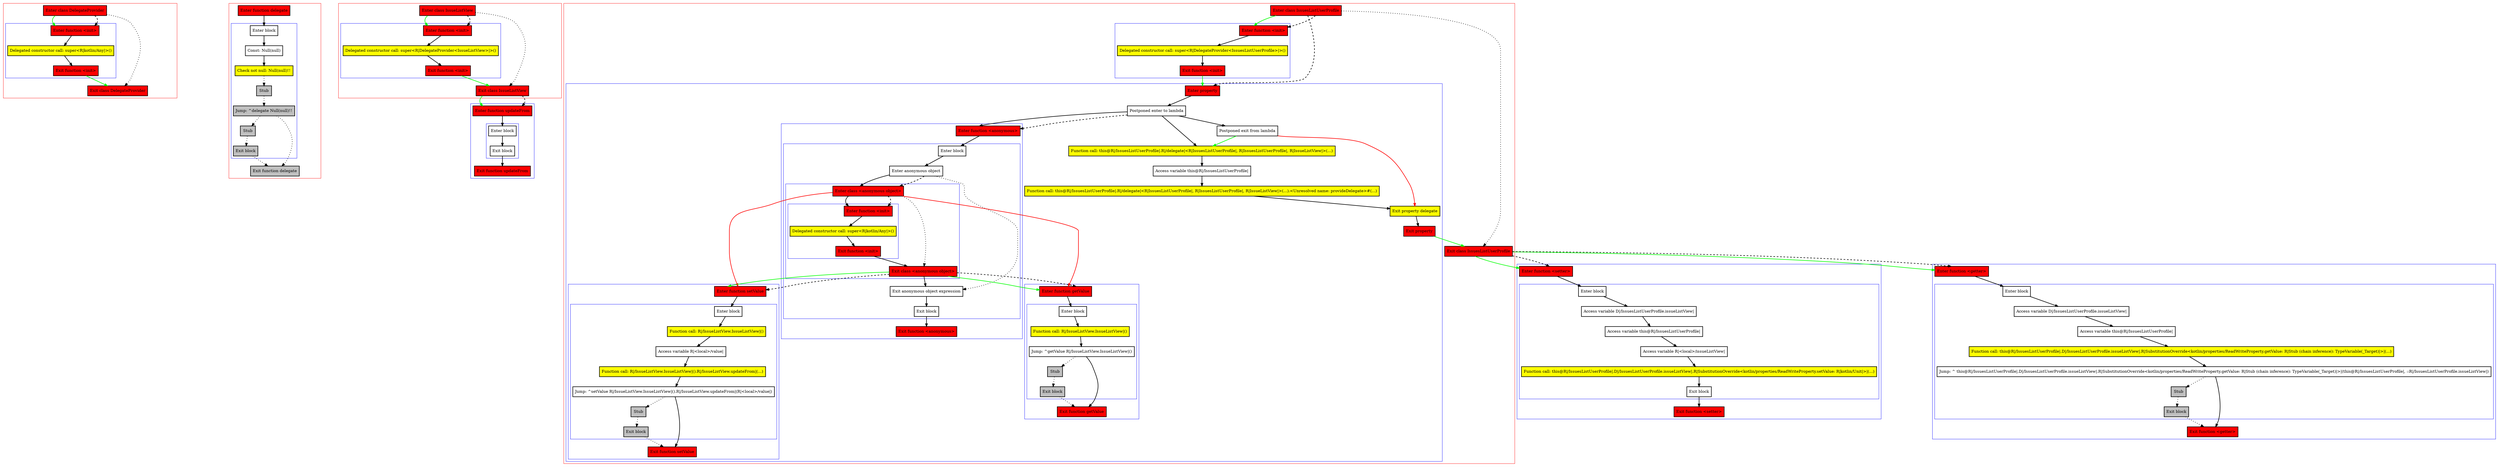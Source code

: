 digraph delegateWithAnonymousObject_kt {
    graph [nodesep=3]
    node [shape=box penwidth=2]
    edge [penwidth=2]

    subgraph cluster_0 {
        color=red
        0 [label="Enter class DelegateProvider" style="filled" fillcolor=red];
        subgraph cluster_1 {
            color=blue
            1 [label="Enter function <init>" style="filled" fillcolor=red];
            2 [label="Delegated constructor call: super<R|kotlin/Any|>()" style="filled" fillcolor=yellow];
            3 [label="Exit function <init>" style="filled" fillcolor=red];
        }
        4 [label="Exit class DelegateProvider" style="filled" fillcolor=red];
    }
    0 -> {1} [color=green];
    0 -> {4} [style=dotted];
    0 -> {1} [style=dashed];
    1 -> {2};
    2 -> {3};
    3 -> {4} [color=green];

    subgraph cluster_2 {
        color=red
        5 [label="Enter function delegate" style="filled" fillcolor=red];
        subgraph cluster_3 {
            color=blue
            6 [label="Enter block"];
            7 [label="Const: Null(null)"];
            8 [label="Check not null: Null(null)!!" style="filled" fillcolor=yellow];
            9 [label="Stub" style="filled" fillcolor=gray];
            10 [label="Jump: ^delegate Null(null)!!" style="filled" fillcolor=gray];
            11 [label="Stub" style="filled" fillcolor=gray];
            12 [label="Exit block" style="filled" fillcolor=gray];
        }
        13 [label="Exit function delegate" style="filled" fillcolor=gray];
    }
    5 -> {6};
    6 -> {7};
    7 -> {8};
    8 -> {9} [style=dotted];
    9 -> {10} [style=dotted];
    10 -> {11 13} [style=dotted];
    11 -> {12} [style=dotted];
    12 -> {13} [style=dotted];

    subgraph cluster_4 {
        color=red
        14 [label="Enter class IssueListView" style="filled" fillcolor=red];
        subgraph cluster_5 {
            color=blue
            15 [label="Enter function <init>" style="filled" fillcolor=red];
            16 [label="Delegated constructor call: super<R|DelegateProvider<IssueListView>|>()" style="filled" fillcolor=yellow];
            17 [label="Exit function <init>" style="filled" fillcolor=red];
        }
        18 [label="Exit class IssueListView" style="filled" fillcolor=red];
    }
    subgraph cluster_6 {
        color=blue
        19 [label="Enter function updateFrom" style="filled" fillcolor=red];
        subgraph cluster_7 {
            color=blue
            20 [label="Enter block"];
            21 [label="Exit block"];
        }
        22 [label="Exit function updateFrom" style="filled" fillcolor=red];
    }
    14 -> {15} [color=green];
    14 -> {18} [style=dotted];
    14 -> {15} [style=dashed];
    15 -> {16};
    16 -> {17};
    17 -> {18} [color=green];
    18 -> {19} [color=green];
    18 -> {19} [style=dashed];
    19 -> {20};
    20 -> {21};
    21 -> {22};

    subgraph cluster_8 {
        color=red
        23 [label="Enter class IssuesListUserProfile" style="filled" fillcolor=red];
        subgraph cluster_9 {
            color=blue
            24 [label="Enter function <init>" style="filled" fillcolor=red];
            25 [label="Delegated constructor call: super<R|DelegateProvider<IssuesListUserProfile>|>()" style="filled" fillcolor=yellow];
            26 [label="Exit function <init>" style="filled" fillcolor=red];
        }
        subgraph cluster_10 {
            color=blue
            27 [label="Enter property" style="filled" fillcolor=red];
            28 [label="Postponed enter to lambda"];
            subgraph cluster_11 {
                color=blue
                29 [label="Enter function <anonymous>" style="filled" fillcolor=red];
                subgraph cluster_12 {
                    color=blue
                    30 [label="Enter block"];
                    31 [label="Enter anonymous object"];
                    subgraph cluster_13 {
                        color=blue
                        32 [label="Enter class <anonymous object>" style="filled" fillcolor=red];
                        subgraph cluster_14 {
                            color=blue
                            33 [label="Enter function <init>" style="filled" fillcolor=red];
                            34 [label="Delegated constructor call: super<R|kotlin/Any|>()" style="filled" fillcolor=yellow];
                            35 [label="Exit function <init>" style="filled" fillcolor=red];
                        }
                        36 [label="Exit class <anonymous object>" style="filled" fillcolor=red];
                    }
                    37 [label="Exit anonymous object expression"];
                    38 [label="Exit block"];
                }
                39 [label="Exit function <anonymous>" style="filled" fillcolor=red];
            }
            subgraph cluster_15 {
                color=blue
                40 [label="Enter function setValue" style="filled" fillcolor=red];
                subgraph cluster_16 {
                    color=blue
                    41 [label="Enter block"];
                    42 [label="Function call: R|/IssueListView.IssueListView|()" style="filled" fillcolor=yellow];
                    43 [label="Access variable R|<local>/value|"];
                    44 [label="Function call: R|/IssueListView.IssueListView|().R|/IssueListView.updateFrom|(...)" style="filled" fillcolor=yellow];
                    45 [label="Jump: ^setValue R|/IssueListView.IssueListView|().R|/IssueListView.updateFrom|(R|<local>/value|)"];
                    46 [label="Stub" style="filled" fillcolor=gray];
                    47 [label="Exit block" style="filled" fillcolor=gray];
                }
                48 [label="Exit function setValue" style="filled" fillcolor=red];
            }
            subgraph cluster_17 {
                color=blue
                49 [label="Enter function getValue" style="filled" fillcolor=red];
                subgraph cluster_18 {
                    color=blue
                    50 [label="Enter block"];
                    51 [label="Function call: R|/IssueListView.IssueListView|()" style="filled" fillcolor=yellow];
                    52 [label="Jump: ^getValue R|/IssueListView.IssueListView|()"];
                    53 [label="Stub" style="filled" fillcolor=gray];
                    54 [label="Exit block" style="filled" fillcolor=gray];
                }
                55 [label="Exit function getValue" style="filled" fillcolor=red];
            }
            56 [label="Postponed exit from lambda"];
            57 [label="Function call: this@R|/IssuesListUserProfile|.R|/delegate|<R|IssuesListUserProfile|, R|IssuesListUserProfile|, R|IssueListView|>(...)" style="filled" fillcolor=yellow];
            58 [label="Access variable this@R|/IssuesListUserProfile|"];
            59 [label="Function call: this@R|/IssuesListUserProfile|.R|/delegate|<R|IssuesListUserProfile|, R|IssuesListUserProfile|, R|IssueListView|>(...).<Unresolved name: provideDelegate>#(...)" style="filled" fillcolor=yellow];
            60 [label="Exit property delegate" style="filled" fillcolor=yellow];
            61 [label="Exit property" style="filled" fillcolor=red];
        }
        62 [label="Exit class IssuesListUserProfile" style="filled" fillcolor=red];
    }
    subgraph cluster_19 {
        color=blue
        63 [label="Enter function <setter>" style="filled" fillcolor=red];
        subgraph cluster_20 {
            color=blue
            64 [label="Enter block"];
            65 [label="Access variable D|/IssuesListUserProfile.issueListView|"];
            66 [label="Access variable this@R|/IssuesListUserProfile|"];
            67 [label="Access variable R|<local>/issueListView|"];
            68 [label="Function call: this@R|/IssuesListUserProfile|.D|/IssuesListUserProfile.issueListView|.R|SubstitutionOverride<kotlin/properties/ReadWriteProperty.setValue: R|kotlin/Unit|>|(...)" style="filled" fillcolor=yellow];
            69 [label="Exit block"];
        }
        70 [label="Exit function <setter>" style="filled" fillcolor=red];
    }
    subgraph cluster_21 {
        color=blue
        71 [label="Enter function <getter>" style="filled" fillcolor=red];
        subgraph cluster_22 {
            color=blue
            72 [label="Enter block"];
            73 [label="Access variable D|/IssuesListUserProfile.issueListView|"];
            74 [label="Access variable this@R|/IssuesListUserProfile|"];
            75 [label="Function call: this@R|/IssuesListUserProfile|.D|/IssuesListUserProfile.issueListView|.R|SubstitutionOverride<kotlin/properties/ReadWriteProperty.getValue: R|Stub (chain inference): TypeVariable(_Target)|>|(...)" style="filled" fillcolor=yellow];
            76 [label="Jump: ^ this@R|/IssuesListUserProfile|.D|/IssuesListUserProfile.issueListView|.R|SubstitutionOverride<kotlin/properties/ReadWriteProperty.getValue: R|Stub (chain inference): TypeVariable(_Target)|>|(this@R|/IssuesListUserProfile|, ::R|/IssuesListUserProfile.issueListView|)"];
            77 [label="Stub" style="filled" fillcolor=gray];
            78 [label="Exit block" style="filled" fillcolor=gray];
        }
        79 [label="Exit function <getter>" style="filled" fillcolor=red];
    }
    23 -> {24} [color=green];
    23 -> {62} [style=dotted];
    23 -> {24 27} [style=dashed];
    24 -> {25};
    25 -> {26};
    26 -> {27} [color=green];
    27 -> {28};
    28 -> {29 56 57};
    28 -> {29} [style=dashed];
    29 -> {30};
    30 -> {31};
    31 -> {32};
    31 -> {37} [style=dotted];
    31 -> {32} [style=dashed];
    32 -> {33};
    32 -> {40 49} [color=red];
    32 -> {36} [style=dotted];
    32 -> {33} [style=dashed];
    33 -> {34};
    34 -> {35};
    35 -> {36};
    36 -> {37};
    36 -> {40 49} [color=green];
    36 -> {40 49} [style=dashed];
    37 -> {38};
    38 -> {39};
    40 -> {41};
    41 -> {42};
    42 -> {43};
    43 -> {44};
    44 -> {45};
    45 -> {48};
    45 -> {46} [style=dotted];
    46 -> {47} [style=dotted];
    47 -> {48} [style=dotted];
    49 -> {50};
    50 -> {51};
    51 -> {52};
    52 -> {55};
    52 -> {53} [style=dotted];
    53 -> {54} [style=dotted];
    54 -> {55} [style=dotted];
    56 -> {57} [color=green];
    56 -> {60} [color=red];
    57 -> {58};
    58 -> {59};
    59 -> {60};
    60 -> {61};
    61 -> {62} [color=green];
    62 -> {63 71} [color=green];
    62 -> {63 71} [style=dashed];
    63 -> {64};
    64 -> {65};
    65 -> {66};
    66 -> {67};
    67 -> {68};
    68 -> {69};
    69 -> {70};
    71 -> {72};
    72 -> {73};
    73 -> {74};
    74 -> {75};
    75 -> {76};
    76 -> {79};
    76 -> {77} [style=dotted];
    77 -> {78} [style=dotted];
    78 -> {79} [style=dotted];

}

